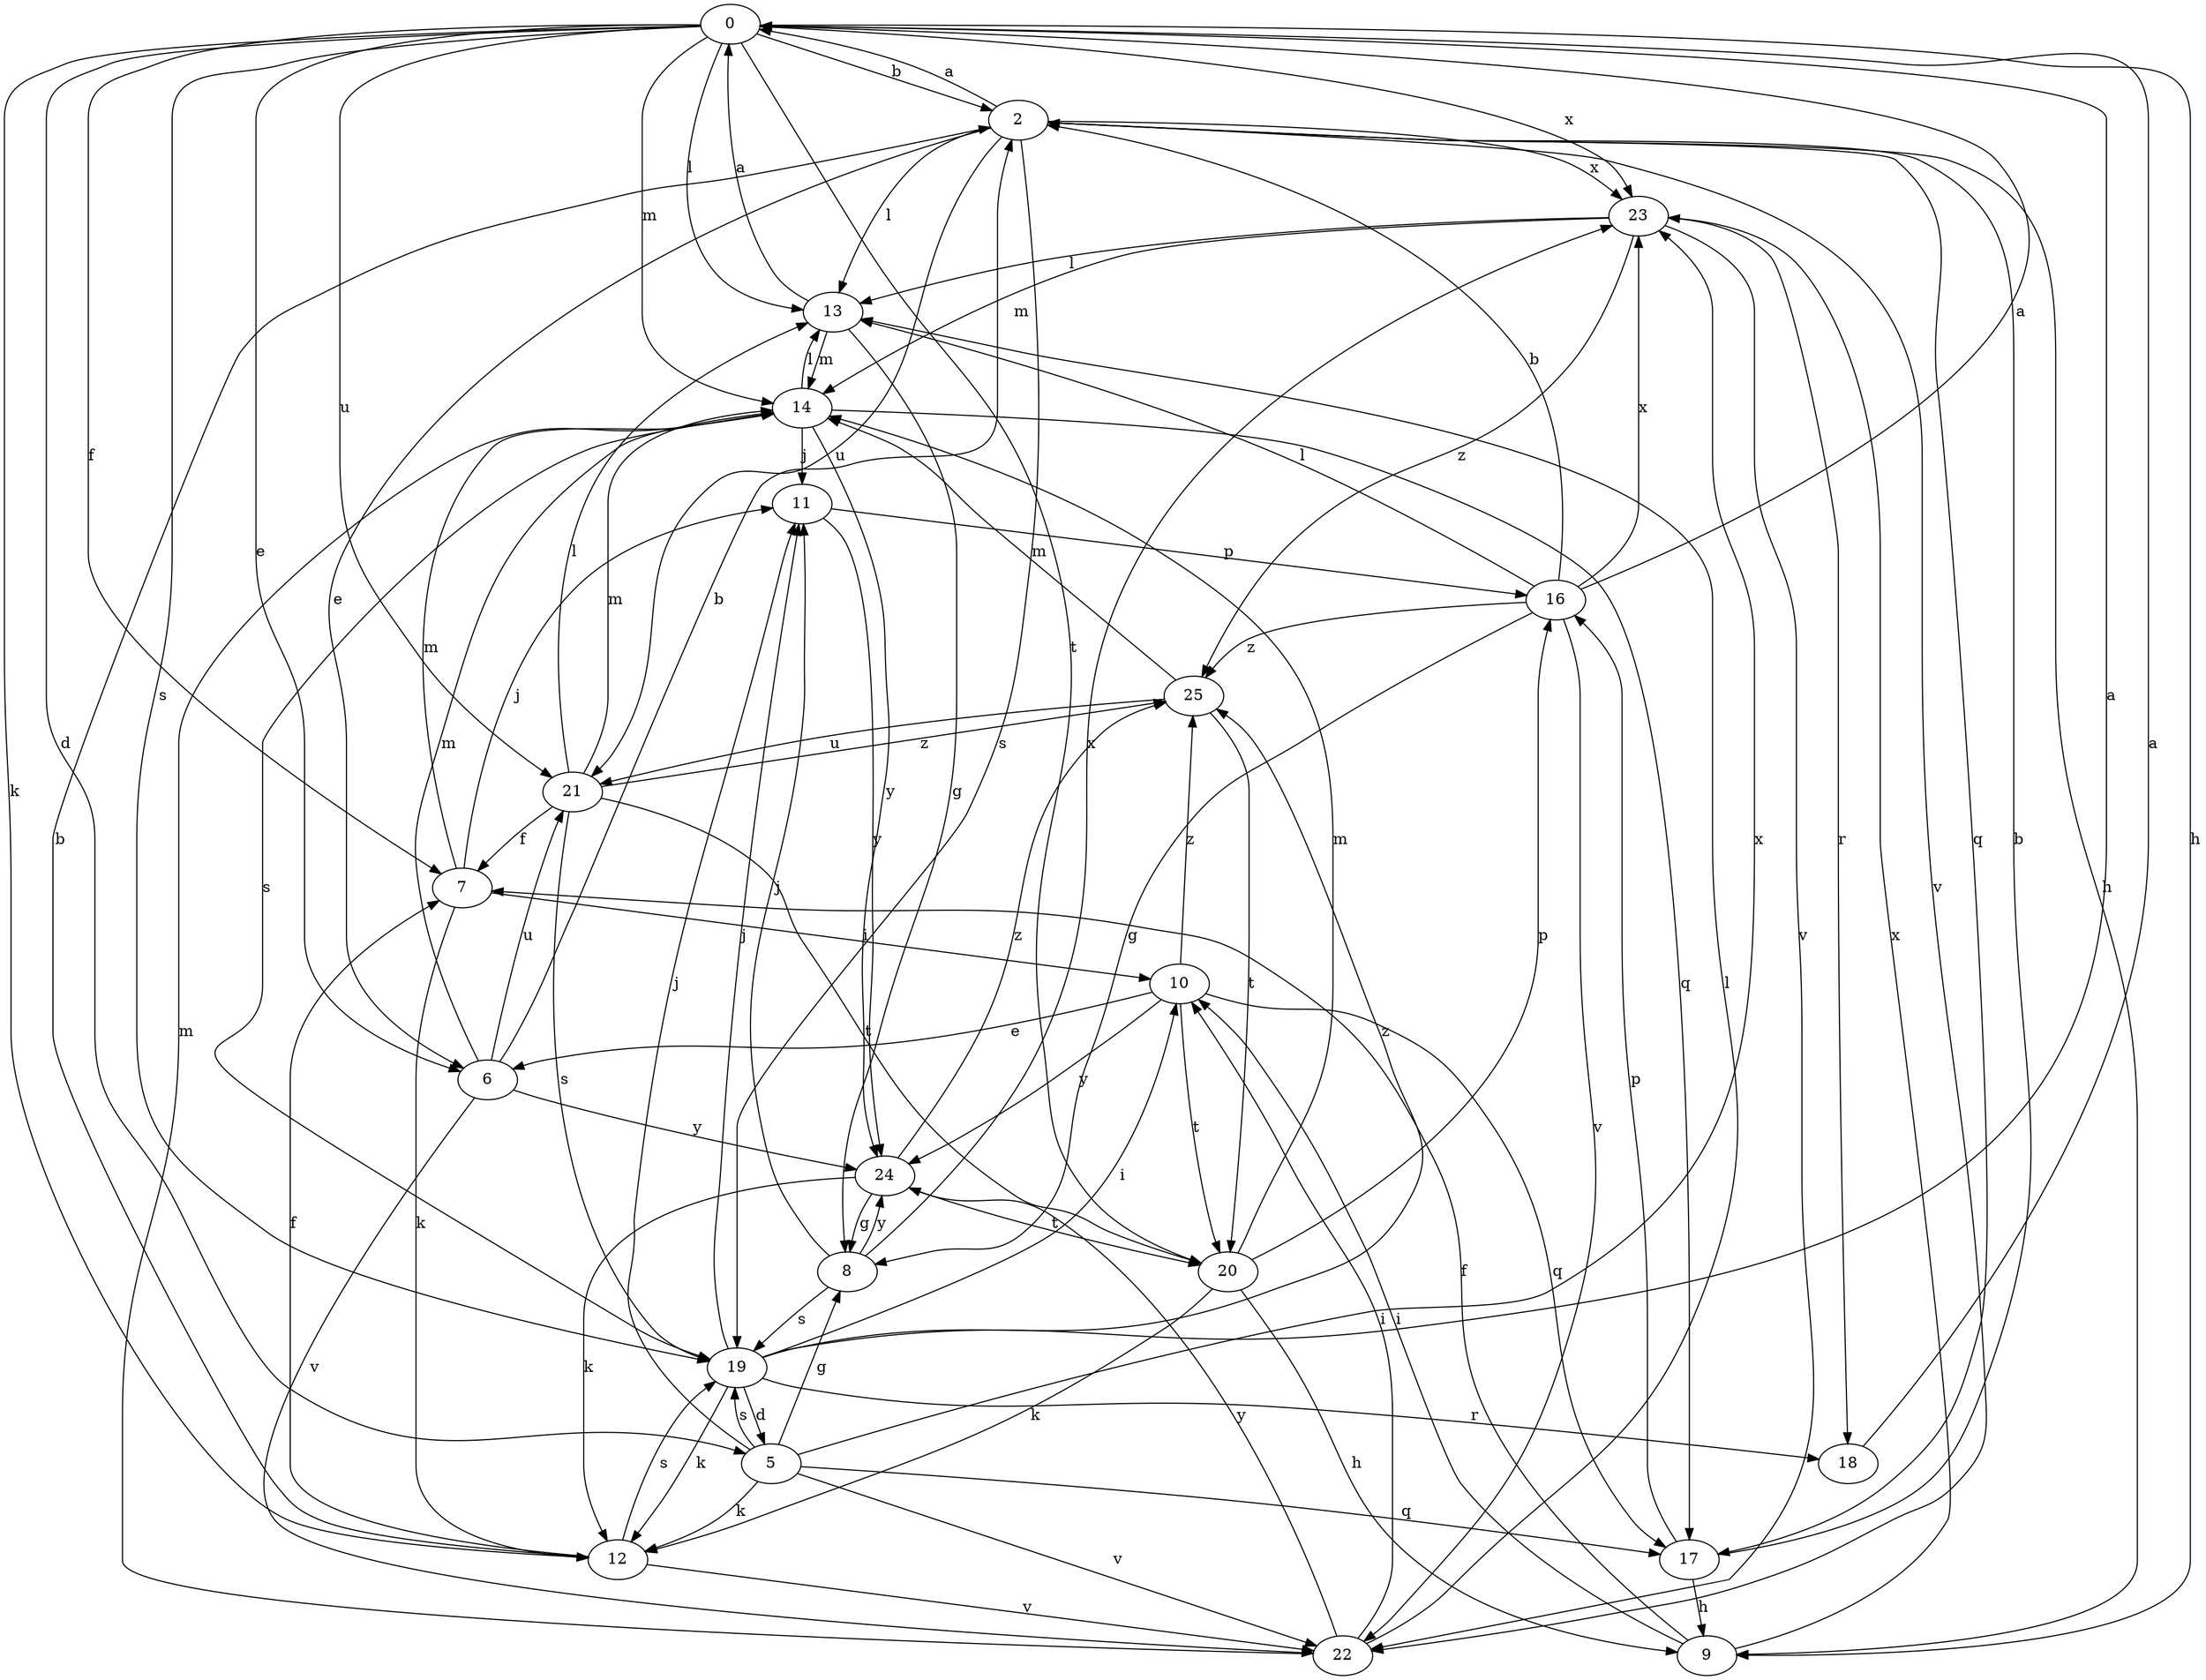 strict digraph  {
0;
2;
5;
6;
7;
8;
9;
10;
11;
12;
13;
14;
16;
17;
18;
19;
20;
21;
22;
23;
24;
25;
0 -> 2  [label=b];
0 -> 5  [label=d];
0 -> 6  [label=e];
0 -> 7  [label=f];
0 -> 9  [label=h];
0 -> 12  [label=k];
0 -> 13  [label=l];
0 -> 14  [label=m];
0 -> 19  [label=s];
0 -> 20  [label=t];
0 -> 21  [label=u];
0 -> 23  [label=x];
2 -> 0  [label=a];
2 -> 6  [label=e];
2 -> 9  [label=h];
2 -> 13  [label=l];
2 -> 17  [label=q];
2 -> 19  [label=s];
2 -> 21  [label=u];
2 -> 22  [label=v];
2 -> 23  [label=x];
5 -> 8  [label=g];
5 -> 11  [label=j];
5 -> 12  [label=k];
5 -> 17  [label=q];
5 -> 19  [label=s];
5 -> 22  [label=v];
5 -> 23  [label=x];
6 -> 2  [label=b];
6 -> 14  [label=m];
6 -> 21  [label=u];
6 -> 22  [label=v];
6 -> 24  [label=y];
7 -> 10  [label=i];
7 -> 11  [label=j];
7 -> 12  [label=k];
7 -> 14  [label=m];
8 -> 11  [label=j];
8 -> 19  [label=s];
8 -> 23  [label=x];
8 -> 24  [label=y];
9 -> 7  [label=f];
9 -> 10  [label=i];
9 -> 23  [label=x];
10 -> 6  [label=e];
10 -> 17  [label=q];
10 -> 20  [label=t];
10 -> 24  [label=y];
10 -> 25  [label=z];
11 -> 16  [label=p];
11 -> 24  [label=y];
12 -> 2  [label=b];
12 -> 7  [label=f];
12 -> 19  [label=s];
12 -> 22  [label=v];
13 -> 0  [label=a];
13 -> 8  [label=g];
13 -> 14  [label=m];
14 -> 11  [label=j];
14 -> 13  [label=l];
14 -> 17  [label=q];
14 -> 19  [label=s];
14 -> 24  [label=y];
16 -> 0  [label=a];
16 -> 2  [label=b];
16 -> 8  [label=g];
16 -> 13  [label=l];
16 -> 22  [label=v];
16 -> 23  [label=x];
16 -> 25  [label=z];
17 -> 2  [label=b];
17 -> 9  [label=h];
17 -> 16  [label=p];
18 -> 0  [label=a];
19 -> 0  [label=a];
19 -> 5  [label=d];
19 -> 10  [label=i];
19 -> 11  [label=j];
19 -> 12  [label=k];
19 -> 18  [label=r];
19 -> 25  [label=z];
20 -> 9  [label=h];
20 -> 12  [label=k];
20 -> 14  [label=m];
20 -> 16  [label=p];
21 -> 7  [label=f];
21 -> 13  [label=l];
21 -> 14  [label=m];
21 -> 19  [label=s];
21 -> 20  [label=t];
21 -> 25  [label=z];
22 -> 10  [label=i];
22 -> 13  [label=l];
22 -> 14  [label=m];
22 -> 24  [label=y];
23 -> 13  [label=l];
23 -> 14  [label=m];
23 -> 18  [label=r];
23 -> 22  [label=v];
23 -> 25  [label=z];
24 -> 8  [label=g];
24 -> 12  [label=k];
24 -> 20  [label=t];
24 -> 25  [label=z];
25 -> 14  [label=m];
25 -> 20  [label=t];
25 -> 21  [label=u];
}
